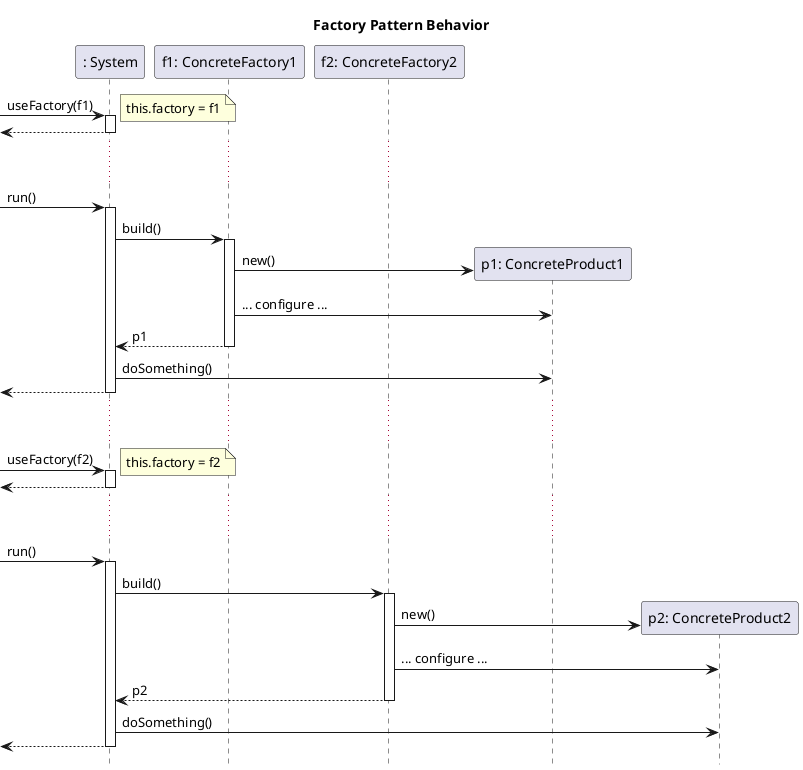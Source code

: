 @startuml

hide footbox
title Factory Pattern Behavior

participant ": System" as S
participant "f1: ConcreteFactory1" as F1
participant "f2: ConcreteFactory2" as F2
[-> S: useFactory(f1)
activate S
note right: this.factory = f1
[<-- S
deactivate S

... ...

[-> S: run()
activate S
S -> F1: build()
activate F1
create "p1: ConcreteProduct1" as P1
F1 -> P1: new()
F1 -> P1: ... configure ...
F1 --> S: p1
deactivate F1
S -> P1: doSomething()
[<-- S
deactivate S

... ...

[-> S: useFactory(f2)
activate S
note right: this.factory = f2
[<-- S
deactivate S

... ...

[-> S: run()
activate S
S -> F2: build()
activate F2
create "p2: ConcreteProduct2" as P2
F2 -> P2: new()
F2 -> P2: ... configure ...
F2 --> S: p2
deactivate F2
S -> P2: doSomething()
[<-- S
deactivate S

@enduml

